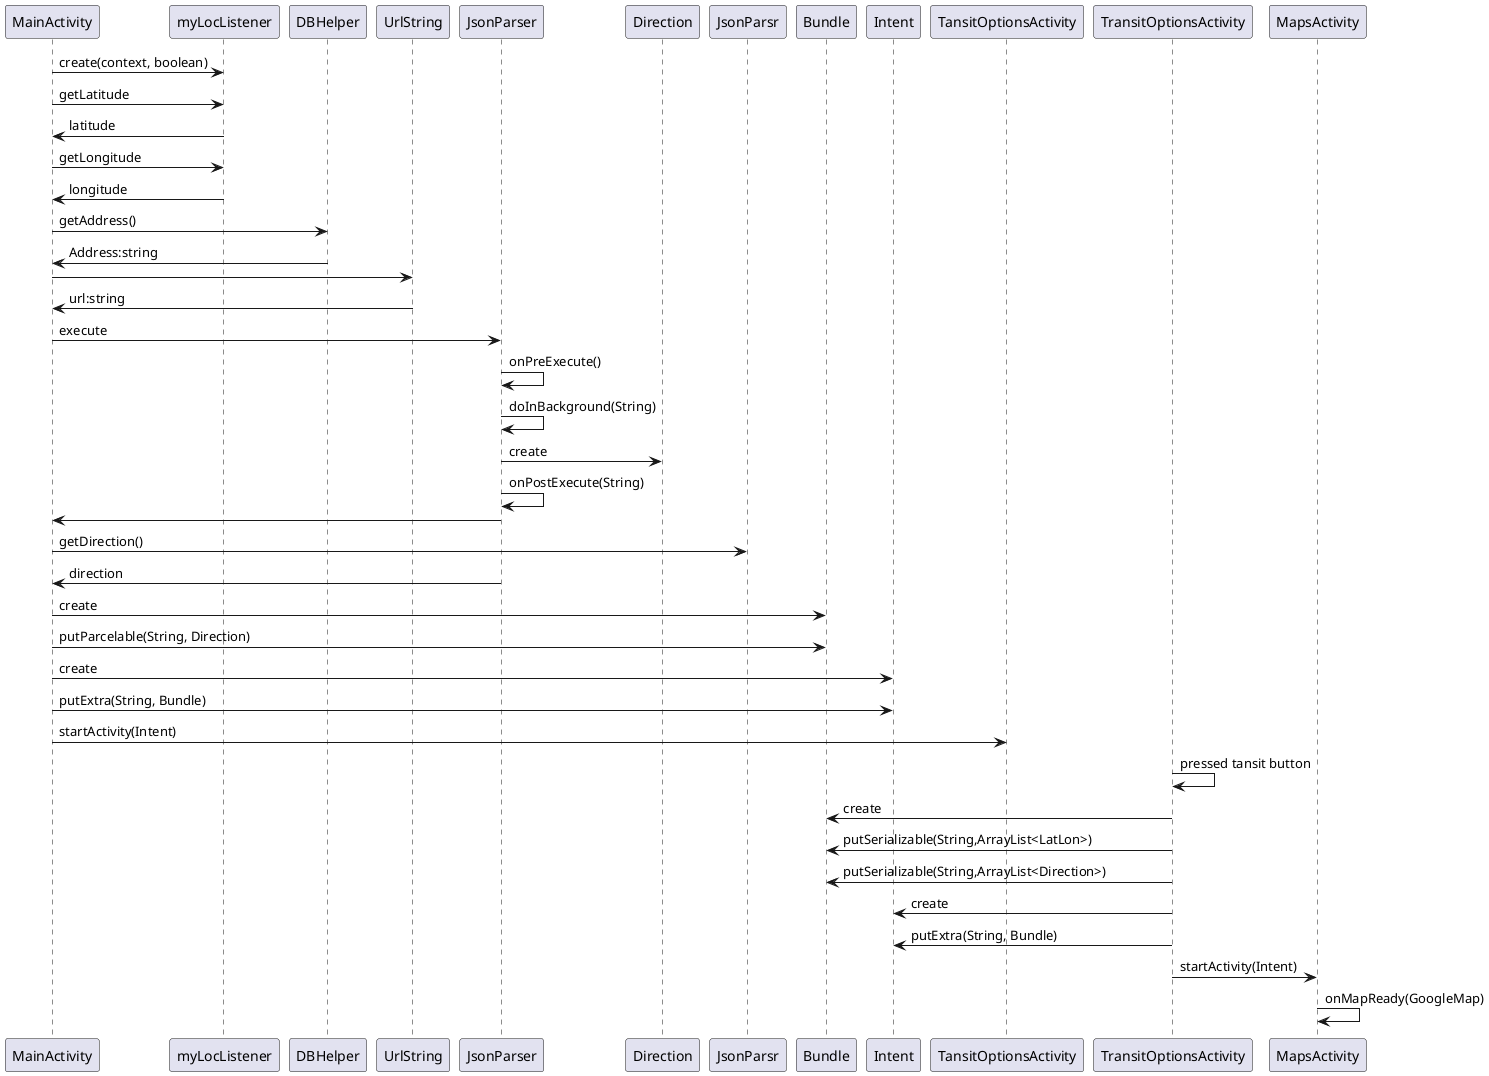 @startuml
MainActivity->myLocListener:create(context, boolean)
MainActivity->myLocListener:getLatitude
myLocListener->MainActivity:latitude
MainActivity->myLocListener:getLongitude
myLocListener->MainActivity:longitude
MainActivity->DBHelper:getAddress()
DBHelper->MainActivity:Address:string
MainActivity->UrlString:
UrlString->MainActivity:url:string
MainActivity->JsonParser:execute
JsonParser->JsonParser:onPreExecute()
JsonParser->JsonParser:doInBackground(String)
JsonParser->Direction:create
JsonParser->JsonParser:onPostExecute(String)
JsonParser->MainActivity:
MainActivity->JsonParsr:getDirection()
JsonParser->MainActivity:direction
MainActivity->Bundle:create
MainActivity->Bundle:putParcelable(String, Direction)
MainActivity->Intent:create
MainActivity->Intent:putExtra(String, Bundle)
MainActivity->TansitOptionsActivity:startActivity(Intent)
TransitOptionsActivity->TransitOptionsActivity:pressed tansit button
TransitOptionsActivity->Bundle:create
TransitOptionsActivity->Bundle:putSerializable(String,ArrayList<LatLon>)
TransitOptionsActivity->Bundle:putSerializable(String,ArrayList<Direction>)
TransitOptionsActivity->Intent:create
TransitOptionsActivity->Intent:putExtra(String, Bundle)
TransitOptionsActivity->MapsActivity:startActivity(Intent)
MapsActivity->MapsActivity:onMapReady(GoogleMap)
@enduml